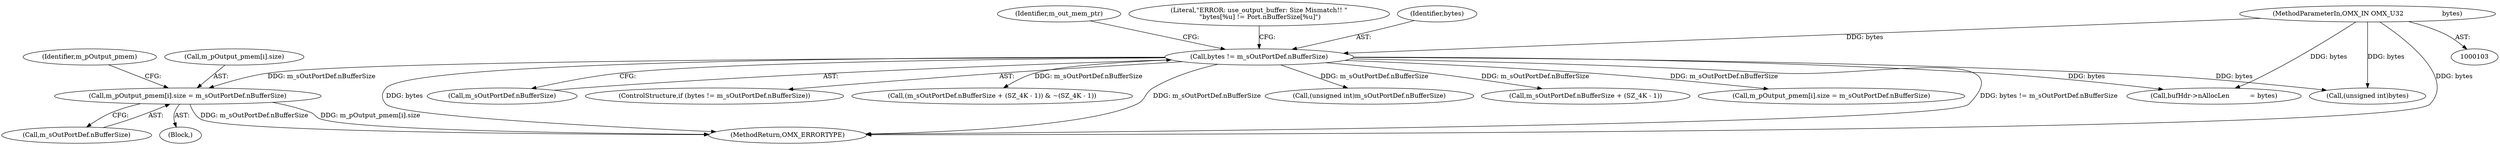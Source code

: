 digraph "0_Android_89913d7df36dbeb458ce165856bd6505a2ec647d_0@array" {
"1000460" [label="(Call,m_pOutput_pmem[i].size = m_sOutPortDef.nBufferSize)"];
"1000138" [label="(Call,bytes != m_sOutPortDef.nBufferSize)"];
"1000108" [label="(MethodParameterIn,OMX_IN OMX_U32                   bytes)"];
"1000646" [label="(MethodReturn,OMX_ERRORTYPE)"];
"1000158" [label="(Identifier,m_out_mem_ptr)"];
"1000149" [label="(Call,(unsigned int)m_sOutPortDef.nBufferSize)"];
"1000402" [label="(Call,m_sOutPortDef.nBufferSize + (SZ_4K - 1))"];
"1000579" [label="(Call,m_pOutput_pmem[i].size = m_sOutPortDef.nBufferSize)"];
"1000145" [label="(Literal,\"ERROR: use_output_buffer: Size Mismatch!! \"\n \"bytes[%u] != Port.nBufferSize[%u]\")"];
"1000146" [label="(Call,(unsigned int)bytes)"];
"1000466" [label="(Call,m_sOutPortDef.nBufferSize)"];
"1000140" [label="(Call,m_sOutPortDef.nBufferSize)"];
"1000472" [label="(Identifier,m_pOutput_pmem)"];
"1000108" [label="(MethodParameterIn,OMX_IN OMX_U32                   bytes)"];
"1000461" [label="(Call,m_pOutput_pmem[i].size)"];
"1000137" [label="(ControlStructure,if (bytes != m_sOutPortDef.nBufferSize))"];
"1000139" [label="(Identifier,bytes)"];
"1000270" [label="(Call,bufHdr->nAllocLen          = bytes)"];
"1000138" [label="(Call,bytes != m_sOutPortDef.nBufferSize)"];
"1000401" [label="(Call,(m_sOutPortDef.nBufferSize + (SZ_4K - 1)) & ~(SZ_4K - 1))"];
"1000460" [label="(Call,m_pOutput_pmem[i].size = m_sOutPortDef.nBufferSize)"];
"1000398" [label="(Block,)"];
"1000460" -> "1000398"  [label="AST: "];
"1000460" -> "1000466"  [label="CFG: "];
"1000461" -> "1000460"  [label="AST: "];
"1000466" -> "1000460"  [label="AST: "];
"1000472" -> "1000460"  [label="CFG: "];
"1000460" -> "1000646"  [label="DDG: m_pOutput_pmem[i].size"];
"1000460" -> "1000646"  [label="DDG: m_sOutPortDef.nBufferSize"];
"1000138" -> "1000460"  [label="DDG: m_sOutPortDef.nBufferSize"];
"1000138" -> "1000137"  [label="AST: "];
"1000138" -> "1000140"  [label="CFG: "];
"1000139" -> "1000138"  [label="AST: "];
"1000140" -> "1000138"  [label="AST: "];
"1000145" -> "1000138"  [label="CFG: "];
"1000158" -> "1000138"  [label="CFG: "];
"1000138" -> "1000646"  [label="DDG: bytes"];
"1000138" -> "1000646"  [label="DDG: m_sOutPortDef.nBufferSize"];
"1000138" -> "1000646"  [label="DDG: bytes != m_sOutPortDef.nBufferSize"];
"1000108" -> "1000138"  [label="DDG: bytes"];
"1000138" -> "1000146"  [label="DDG: bytes"];
"1000138" -> "1000149"  [label="DDG: m_sOutPortDef.nBufferSize"];
"1000138" -> "1000270"  [label="DDG: bytes"];
"1000138" -> "1000401"  [label="DDG: m_sOutPortDef.nBufferSize"];
"1000138" -> "1000402"  [label="DDG: m_sOutPortDef.nBufferSize"];
"1000138" -> "1000579"  [label="DDG: m_sOutPortDef.nBufferSize"];
"1000108" -> "1000103"  [label="AST: "];
"1000108" -> "1000646"  [label="DDG: bytes"];
"1000108" -> "1000146"  [label="DDG: bytes"];
"1000108" -> "1000270"  [label="DDG: bytes"];
}
